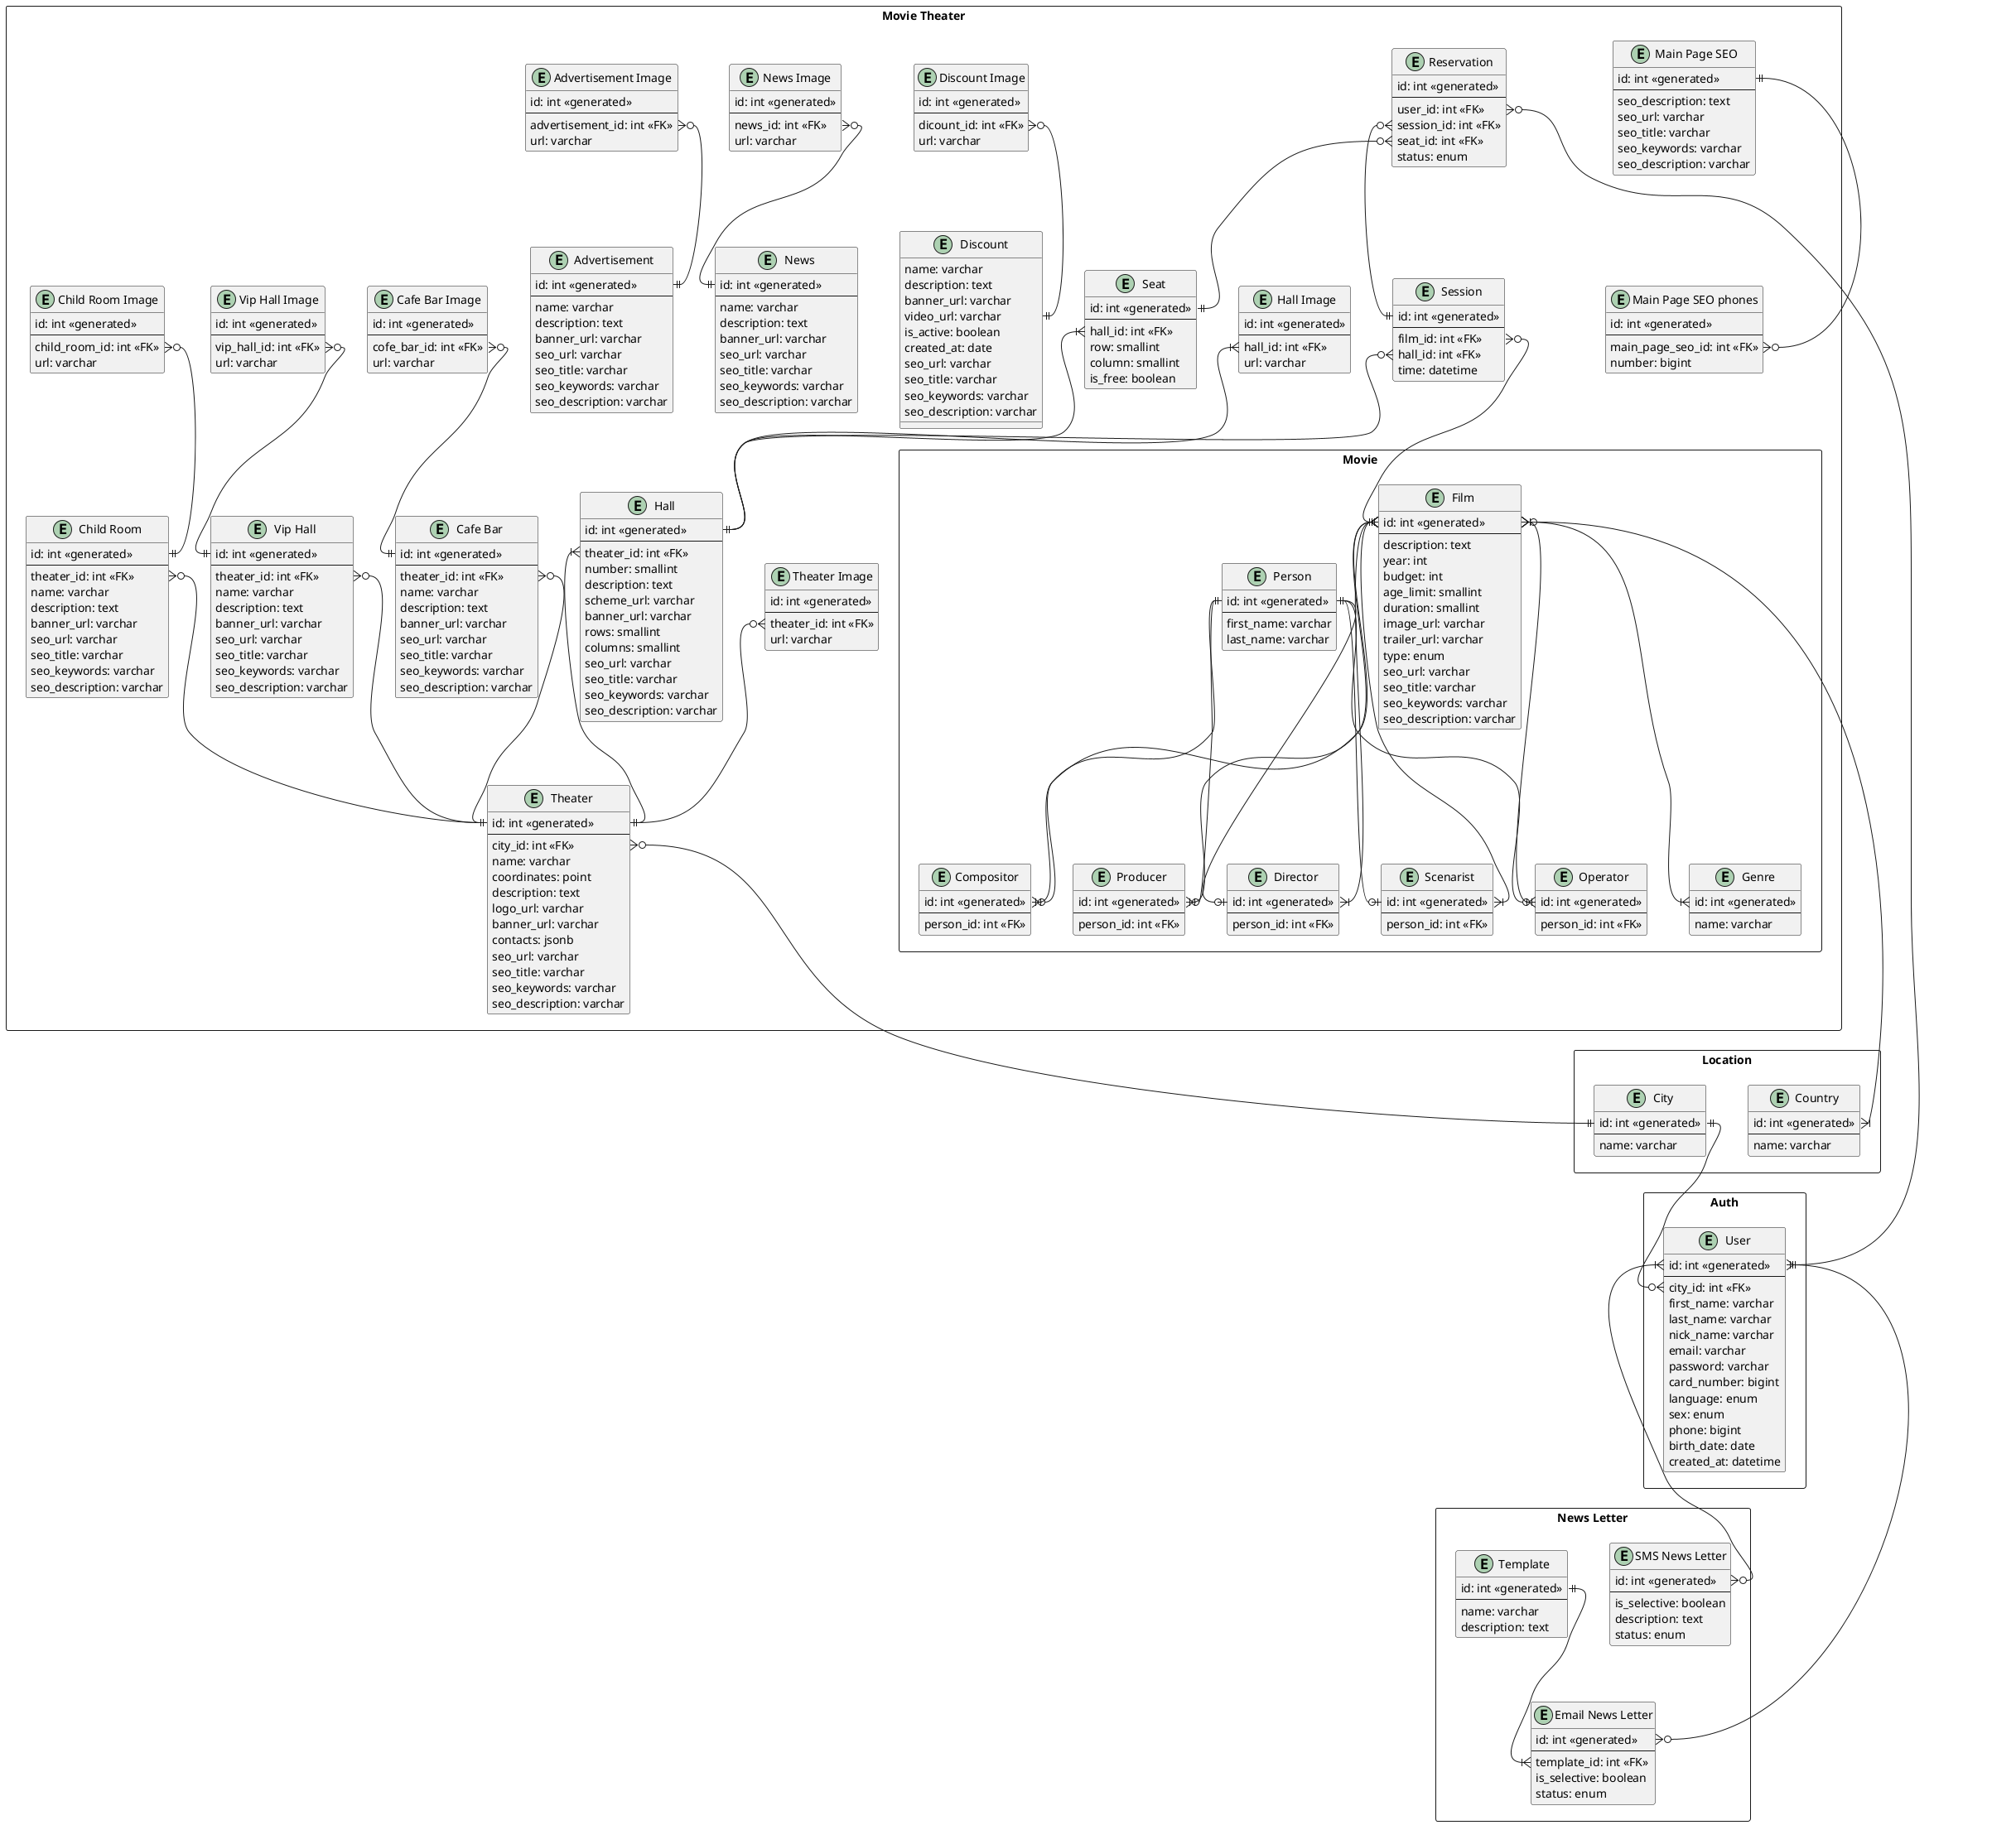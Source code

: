 @startuml Database Relationship Diagram

rectangle "Location" as location {
    entity "City" as city {
        id: int <<generated>>
        --
        name: varchar
    }

    entity "Country" as country {
        id: int <<generated>>
        --
        name: varchar
    }   
}

rectangle "Auth" as auth {
    entity "User" as user {
        id: int <<generated>>
        --
        city_id: int <<FK>>
        first_name: varchar
        last_name: varchar
        nick_name: varchar
        email: varchar
        password: varchar
        card_number: bigint
        language: enum
        sex: enum
        phone: bigint
        birth_date: date
        created_at: datetime
    }
}

rectangle "News Letter" as news_letter {
    entity "SMS News Letter" as sms_news_letter {
        id: int <<generated>>
        --
        is_selective: boolean
        description: text
        status: enum
    }

    entity "Email News Letter" as email_news_letter {
        id: int <<generated>>
        --
        template_id: int <<FK>>
        is_selective: boolean
        status: enum
    }

    entity "Template" as template {
        id: int <<generated>>
        --
        name: varchar
        description: text
    }

    template::id ||--|{ email_news_letter::template_id
}

rectangle "Movie Theater" as movie_theater {
    entity "Main Page SEO" as main_page_seo {
        id: int <<generated>>
        --
        seo_description: text
        seo_url: varchar
        seo_title: varchar
        seo_keywords: varchar
        seo_description: varchar
    }

    entity "Main Page SEO phones" as main_page_seo_phones {
        id: int <<generated>>
        --
        main_page_seo_id: int <<FK>>
        number: bigint
    }

    entity "Theater" as theater {
        id: int <<generated>>
        --
        city_id: int <<FK>>
        name: varchar
        coordinates: point
        description: text
        logo_url: varchar 
        banner_url: varchar
        contacts: jsonb
        seo_url: varchar
        seo_title: varchar
        seo_keywords: varchar
        seo_description: varchar
    }

    entity "Theater Image" as theater_image {
        id: int <<generated>>
        --
        theater_id: int <<FK>>
        url: varchar
    }

    entity "Hall" as hall {
        id: int <<generated>>
        --
        theater_id: int <<FK>>
        number: smallint
        description: text
        scheme_url: varchar 
        banner_url: varchar
        rows: smallint
        columns: smallint
        seo_url: varchar
        seo_title: varchar
        seo_keywords: varchar
        seo_description: varchar
    }

    entity "Hall Image" as hall_image {
        id: int <<generated>>
        --
        hall_id: int <<FK>>
        url: varchar
    }

    entity "Seat" as seat {
        id: int <<generated>>
        --
        hall_id: int <<FK>>
        row: smallint
        column: smallint
        is_free: boolean
    }

    rectangle "Movie" as movie {
        entity "Film" as film {
            id: int <<generated>>
            --
            description: text
            year: int
            budget: int
            age_limit: smallint
            duration: smallint
            image_url: varchar
            trailer_url: varchar
            type: enum
            seo_url: varchar
            seo_title: varchar
            seo_keywords: varchar
            seo_description: varchar
        }

        entity "Genre" as genre {
            id: int <<generated>>
            --
            name: varchar
        }
        
        entity "Person" as person {
            id: int <<generated>>
            --
            first_name: varchar
            last_name: varchar
        }

        entity "Compositor" as compositor {
            id: int <<generated>>
            --
            person_id: int <<FK>>
        }

        entity "Producer" as producer {
            id: int <<generated>>
            --
            person_id: int <<FK>>
        }

        entity "Director" as director {
            id: int <<generated>>
            --
            person_id: int <<FK>>
        }

        entity "Scenarist" as scenarist {
            id: int <<generated>>
            --
            person_id: int <<FK>>
        }

        entity "Operator" as operator {
            id: int <<generated>>
            --
            person_id: int <<FK>>
        }

        film::id }|--|{ genre::id
        film::id }o--|{ country::id

        person::id ||--o| compositor::id
        person::id ||--o| producer::id
        person::id ||--o| director::id
        person::id ||--o| scenarist::id
        person::id ||--o| operator::id

        film::id }|--|{ compositor::id
        film::id }|--|{ producer::id
        film::id }|--|{ director::id
        film::id }|--|{ scenarist::id
        film::id }|--|{ operator::id
    }

    entity "Session" as session {
        id: int <<generated>>
        --
        film_id: int <<FK>>
        hall_id: int <<FK>>
        time: datetime
    }

    entity "Reservation" as reservation {
        id: int <<generated>>
        --
        user_id: int <<FK>>
        session_id: int <<FK>>
        seat_id: int <<FK>>
        status: enum
    }

    entity "Discount" as discount {
        name: varchar
        description: text
        banner_url: varchar
        video_url: varchar
        is_active: boolean
        created_at: date
        seo_url: varchar
        seo_title: varchar
        seo_keywords: varchar
        seo_description: varchar
    }

    entity "Discount Image" as discount_image {
        id: int <<generated>>
        --
        dicount_id: int <<FK>>
        url: varchar
    }

    entity "News" as news {
        id: int <<generated>>
        --
        name: varchar
        description: text
        banner_url: varchar
        seo_url: varchar
        seo_title: varchar
        seo_keywords: varchar
        seo_description: varchar
    }

    entity "News Image" as news_image {
        id: int <<generated>>
        --
        news_id: int <<FK>>
        url: varchar
    }

    entity "Advertisement" as advertisement {
        id: int <<generated>>
        --
        name: varchar
        description: text
        banner_url: varchar
        seo_url: varchar
        seo_title: varchar
        seo_keywords: varchar
        seo_description: varchar
    }

    entity "Advertisement Image" as advertisement_image {
        id: int <<generated>>
        --
        advertisement_id: int <<FK>>
        url: varchar
    }

    entity "Cafe Bar" as cafe_bar {
        id: int <<generated>>
        --
        theater_id: int <<FK>>
        name: varchar
        description: text
        banner_url: varchar
        seo_url: varchar
        seo_title: varchar
        seo_keywords: varchar
        seo_description: varchar
    }

    entity "Cafe Bar Image" as cafe_bar_image {
        id: int <<generated>>
        --
        cofe_bar_id: int <<FK>>
        url: varchar
    }

    entity "Vip Hall" as vip_hall {
        id: int <<generated>>
        --
        theater_id: int <<FK>>
        name: varchar
        description: text
        banner_url: varchar
        seo_url: varchar
        seo_title: varchar
        seo_keywords: varchar
        seo_description: varchar
    }

    entity "Vip Hall Image" as vip_hall_image {
        id: int <<generated>>
        --
        vip_hall_id: int <<FK>>
        url: varchar
    }

    entity "Child Room" as child_room {
        id: int <<generated>>
        --
        theater_id: int <<FK>>
        name: varchar
        description: text
        banner_url: varchar
        seo_url: varchar
        seo_title: varchar
        seo_keywords: varchar
        seo_description: varchar
    }

    entity "Child Room Image" as child_room_image {
        id: int <<generated>>
        --
        child_room_id: int <<FK>>
        url: varchar
    }

    main_page_seo::id ||--o{ main_page_seo_phones::main_page_seo_id

    theater_image::theater_id }o--|| theater::id
    theater::city_id }o--|| location.city::id

    hall::theater_id }|--|| theater::id
    hall_image::hall_id }|--|| hall::id

    seat::hall_id }|--|| hall::id

    session::film_id }o--|| movie.film::id
    session::hall_id }o--|| hall::id

    reservation::user_id }o--|| auth.user::id
    reservation::session_id }o--|| session::id
    reservation::seat_id }o--|| seat::id

    discount_image::dicount_id }o--|| discount::id 

    news_image::news_id }o--|| news::id

    advertisement_image::advertisement_id }o--|| advertisement::id

    cafe_bar::theater_id }o--|| theater::id
    cafe_bar_image::cofe_bar_id }o--|| cafe_bar::id

    vip_hall::theater_id }o--|| theater::id
    vip_hall_image::vip_hall_id }o--|| vip_hall::id

    child_room::theater_id }o--|| theater::id
    child_room_image::child_room_id }o--|| child_room::id
}

location.city::id ||--o{ auth.user::city_id

auth.user::id }|--o{ news_letter.sms_news_letter::id
auth.user::id }|--o{ news_letter.email_news_letter::id

@enduml